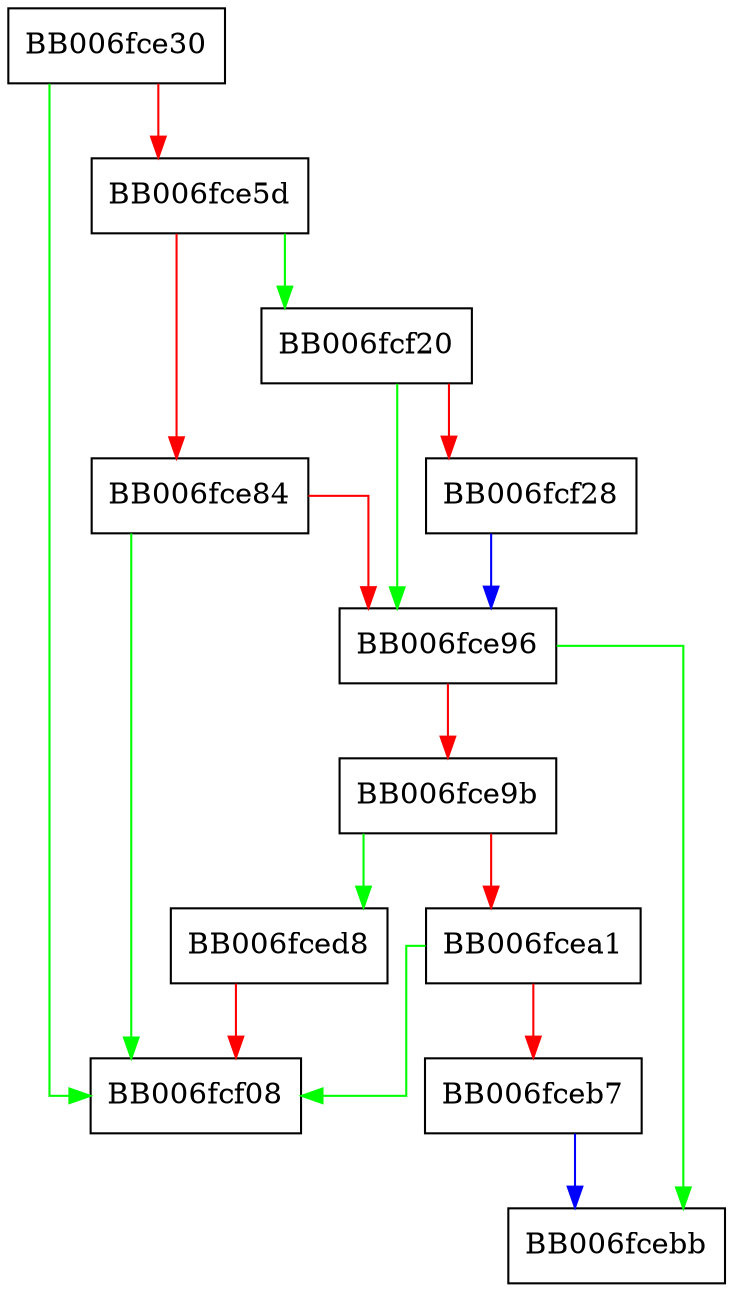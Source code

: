 digraph des_dinit {
  node [shape="box"];
  graph [splines=ortho];
  BB006fce30 -> BB006fcf08 [color="green"];
  BB006fce30 -> BB006fce5d [color="red"];
  BB006fce5d -> BB006fcf20 [color="green"];
  BB006fce5d -> BB006fce84 [color="red"];
  BB006fce84 -> BB006fcf08 [color="green"];
  BB006fce84 -> BB006fce96 [color="red"];
  BB006fce96 -> BB006fcebb [color="green"];
  BB006fce96 -> BB006fce9b [color="red"];
  BB006fce9b -> BB006fced8 [color="green"];
  BB006fce9b -> BB006fcea1 [color="red"];
  BB006fcea1 -> BB006fcf08 [color="green"];
  BB006fcea1 -> BB006fceb7 [color="red"];
  BB006fceb7 -> BB006fcebb [color="blue"];
  BB006fced8 -> BB006fcf08 [color="red"];
  BB006fcf20 -> BB006fce96 [color="green"];
  BB006fcf20 -> BB006fcf28 [color="red"];
  BB006fcf28 -> BB006fce96 [color="blue"];
}